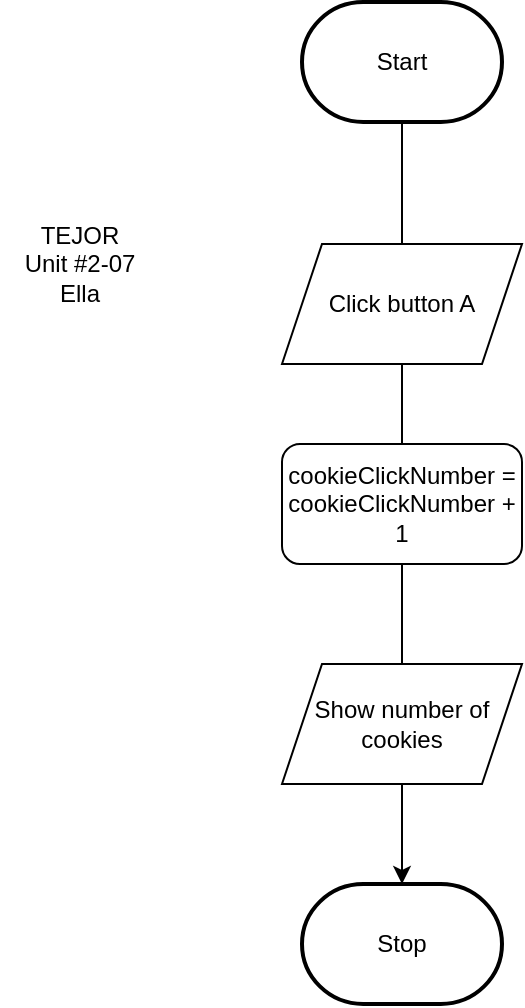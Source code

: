 <mxfile>
    <diagram id="HIP3nbAZw_EuaXWnEj3U" name="Page-1">
        <mxGraphModel dx="1386" dy="692" grid="1" gridSize="10" guides="1" tooltips="1" connect="1" arrows="1" fold="1" page="1" pageScale="1" pageWidth="850" pageHeight="1100" math="0" shadow="0">
            <root>
                <mxCell id="0"/>
                <mxCell id="1" parent="0"/>
                <mxCell id="5" style="edgeStyle=orthogonalEdgeStyle;html=1;rounded=0;" parent="1" source="2" target="3" edge="1">
                    <mxGeometry relative="1" as="geometry"/>
                </mxCell>
                <mxCell id="2" value="Start" style="strokeWidth=2;html=1;shape=mxgraph.flowchart.terminator;whiteSpace=wrap;" parent="1" vertex="1">
                    <mxGeometry x="371" y="79" width="100" height="60" as="geometry"/>
                </mxCell>
                <mxCell id="3" value="Stop" style="strokeWidth=2;html=1;shape=mxgraph.flowchart.terminator;whiteSpace=wrap;" parent="1" vertex="1">
                    <mxGeometry x="371" y="520" width="100" height="60" as="geometry"/>
                </mxCell>
                <mxCell id="6" value="Click button A" style="shape=parallelogram;perimeter=parallelogramPerimeter;whiteSpace=wrap;html=1;fixedSize=1;" vertex="1" parent="1">
                    <mxGeometry x="361" y="200" width="120" height="60" as="geometry"/>
                </mxCell>
                <mxCell id="7" value="cookieClickNumber = cookieClickNumber + 1" style="rounded=1;whiteSpace=wrap;html=1;" vertex="1" parent="1">
                    <mxGeometry x="361" y="300" width="120" height="60" as="geometry"/>
                </mxCell>
                <mxCell id="8" value="Show number of cookies" style="shape=parallelogram;perimeter=parallelogramPerimeter;whiteSpace=wrap;html=1;fixedSize=1;" vertex="1" parent="1">
                    <mxGeometry x="361" y="410" width="120" height="60" as="geometry"/>
                </mxCell>
                <mxCell id="9" value="TEJOR&lt;br&gt;Unit #2-07&lt;br&gt;Ella" style="text;strokeColor=none;align=center;fillColor=none;html=1;verticalAlign=middle;whiteSpace=wrap;rounded=0;" vertex="1" parent="1">
                    <mxGeometry x="220" y="190" width="80" height="40" as="geometry"/>
                </mxCell>
            </root>
        </mxGraphModel>
    </diagram>
</mxfile>